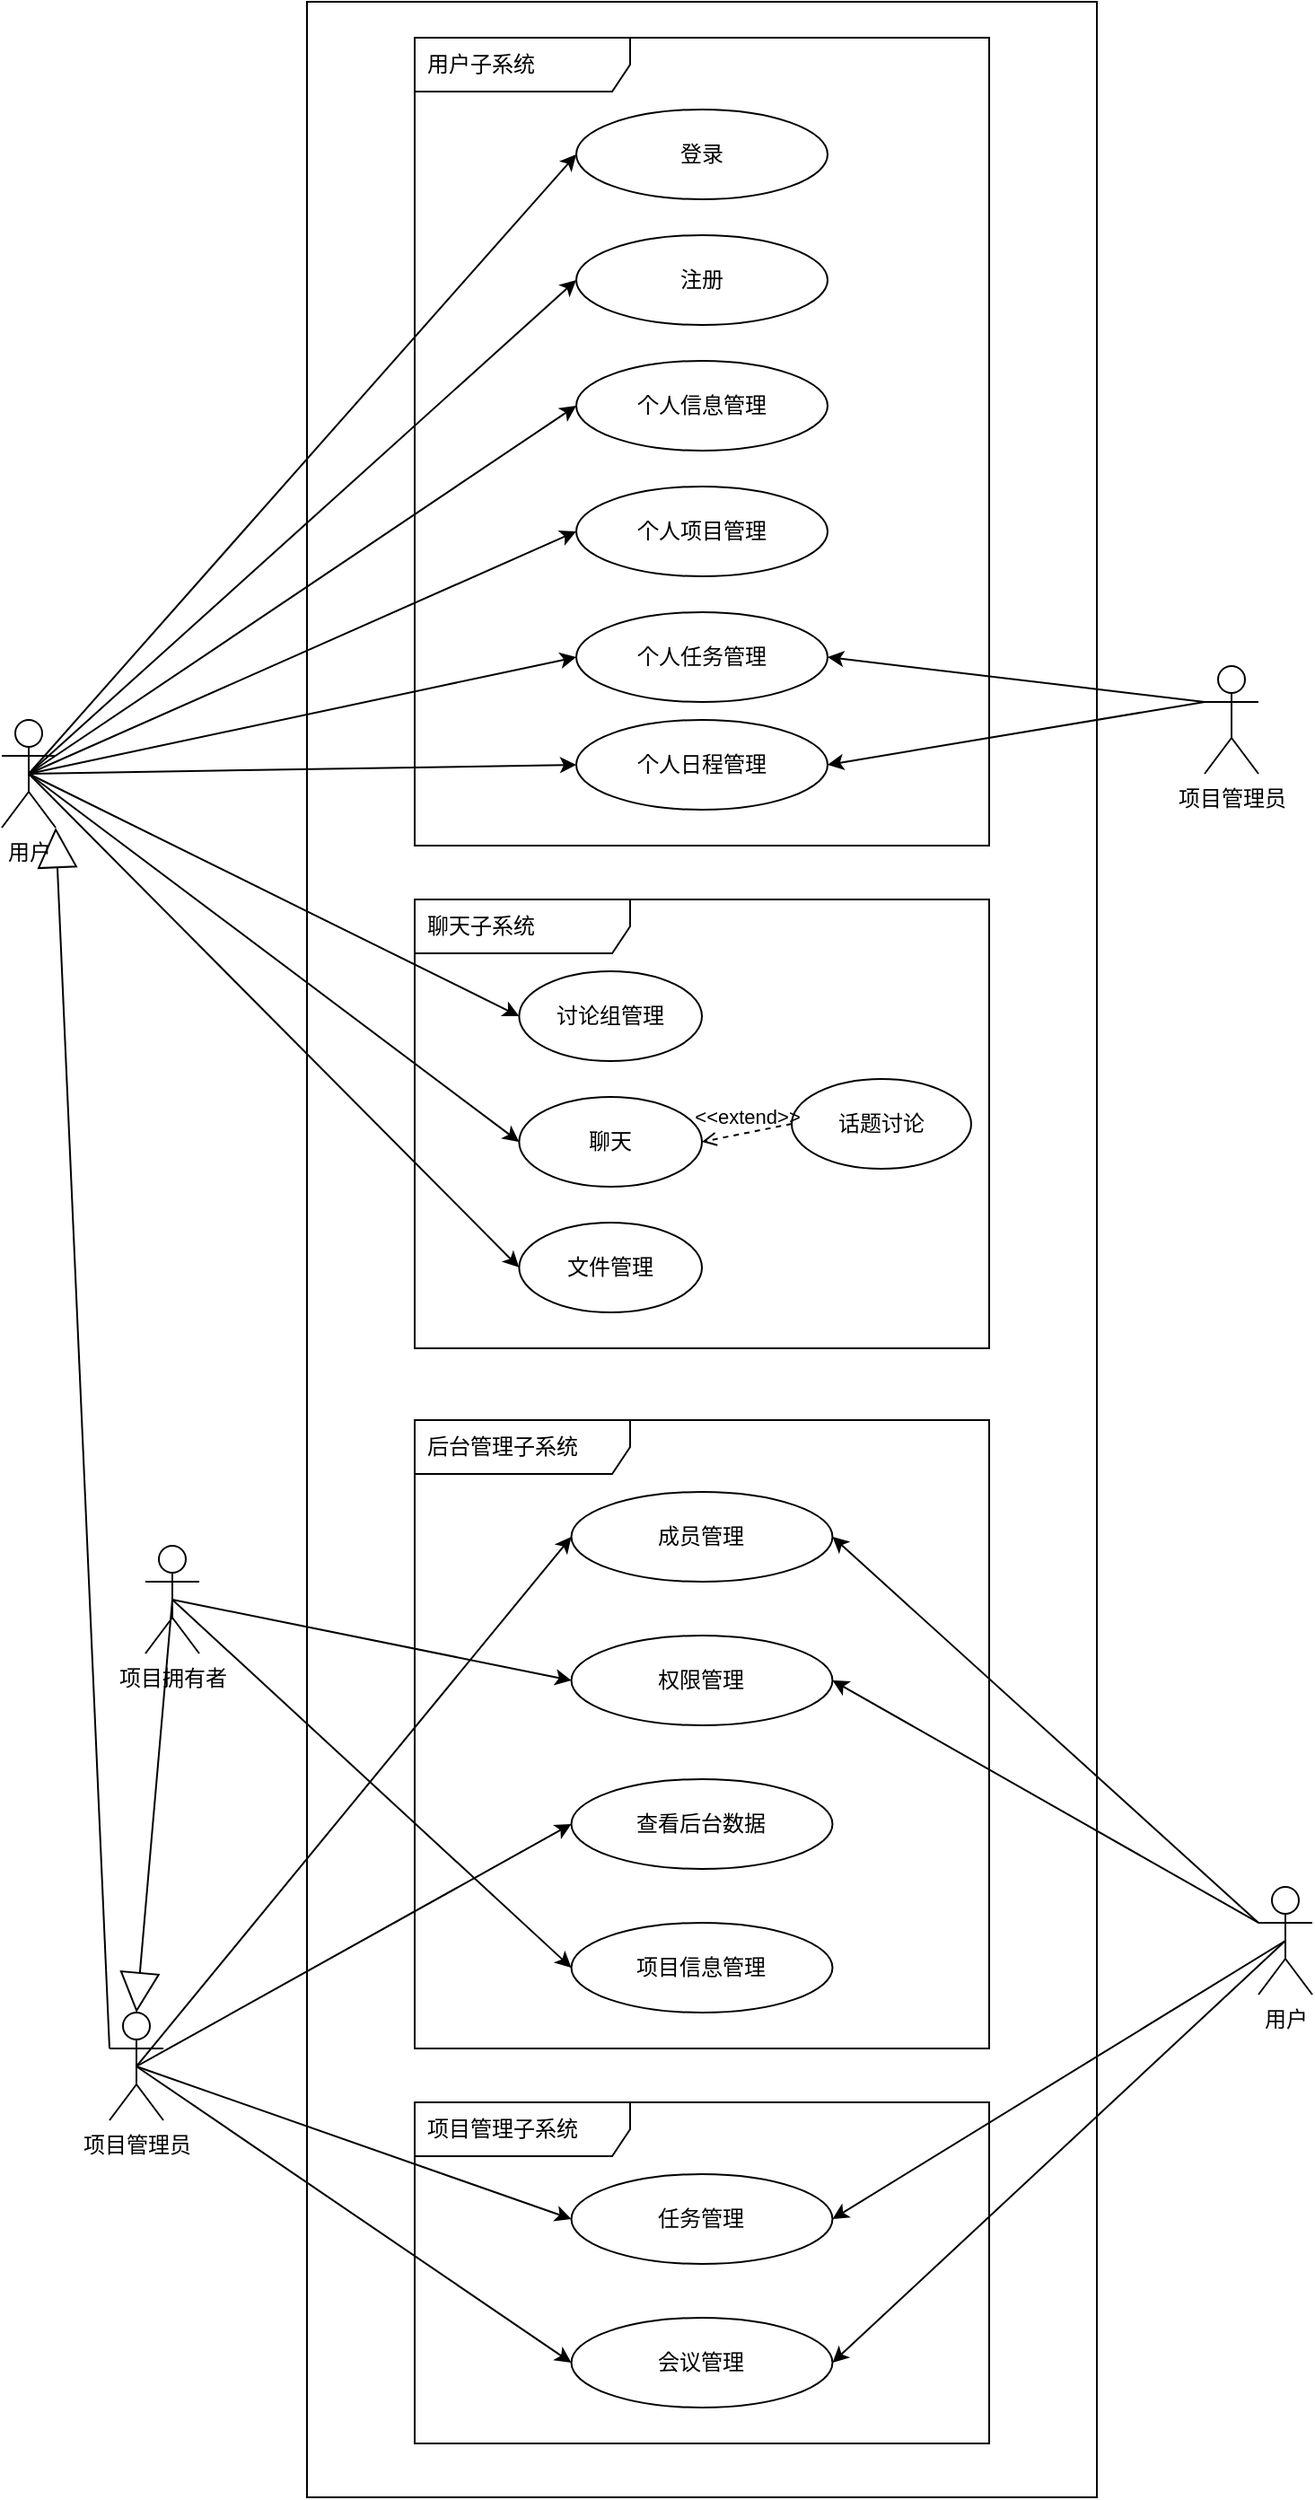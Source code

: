 <mxfile>
    <diagram id="7xAceBHRzUVg6UocVlKi" name="第 1 页">
        <mxGraphModel dx="1760" dy="624" grid="1" gridSize="10" guides="1" tooltips="1" connect="1" arrows="1" fold="1" page="1" pageScale="1" pageWidth="827" pageHeight="1169" background="none" math="0" shadow="0">
            <root>
                <mxCell id="0"/>
                <mxCell id="1" parent="0"/>
                <mxCell id="59" value="" style="whiteSpace=wrap;html=1;" parent="1" vertex="1">
                    <mxGeometry x="160" y="10" width="440" height="1390" as="geometry"/>
                </mxCell>
                <mxCell id="8" style="edgeStyle=none;html=1;exitX=0.5;exitY=0.5;exitDx=0;exitDy=0;exitPerimeter=0;entryX=0;entryY=0.5;entryDx=0;entryDy=0;" parent="1" source="2" target="4" edge="1">
                    <mxGeometry relative="1" as="geometry"/>
                </mxCell>
                <mxCell id="9" style="edgeStyle=none;html=1;exitX=0.5;exitY=0.5;exitDx=0;exitDy=0;exitPerimeter=0;entryX=0;entryY=0.5;entryDx=0;entryDy=0;" parent="1" source="2" target="5" edge="1">
                    <mxGeometry relative="1" as="geometry"/>
                </mxCell>
                <mxCell id="10" style="edgeStyle=none;html=1;exitX=0.5;exitY=0.5;exitDx=0;exitDy=0;exitPerimeter=0;entryX=0;entryY=0.5;entryDx=0;entryDy=0;" parent="1" source="2" target="6" edge="1">
                    <mxGeometry relative="1" as="geometry"/>
                </mxCell>
                <mxCell id="11" style="edgeStyle=none;html=1;exitX=0.5;exitY=0.5;exitDx=0;exitDy=0;exitPerimeter=0;entryX=0;entryY=0.5;entryDx=0;entryDy=0;" parent="1" source="2" target="7" edge="1">
                    <mxGeometry relative="1" as="geometry"/>
                </mxCell>
                <mxCell id="41" style="edgeStyle=none;html=1;exitX=0.5;exitY=0.5;exitDx=0;exitDy=0;exitPerimeter=0;entryX=0;entryY=0.5;entryDx=0;entryDy=0;endArrow=classic;endFill=1;endSize=6;" parent="1" source="2" target="40" edge="1">
                    <mxGeometry relative="1" as="geometry"/>
                </mxCell>
                <mxCell id="47" style="edgeStyle=none;html=1;exitX=0.5;exitY=0.5;exitDx=0;exitDy=0;exitPerimeter=0;entryX=0;entryY=0.5;entryDx=0;entryDy=0;endArrow=classic;endFill=1;endSize=6;" parent="1" source="2" target="43" edge="1">
                    <mxGeometry relative="1" as="geometry"/>
                </mxCell>
                <mxCell id="48" style="edgeStyle=none;html=1;exitX=0.5;exitY=0.5;exitDx=0;exitDy=0;exitPerimeter=0;entryX=0;entryY=0.5;entryDx=0;entryDy=0;endArrow=classic;endFill=1;endSize=6;" parent="1" source="2" target="44" edge="1">
                    <mxGeometry relative="1" as="geometry"/>
                </mxCell>
                <mxCell id="49" style="edgeStyle=none;html=1;exitX=0.5;exitY=0.5;exitDx=0;exitDy=0;exitPerimeter=0;entryX=0;entryY=0.5;entryDx=0;entryDy=0;endArrow=classic;endFill=1;endSize=6;" parent="1" source="2" target="45" edge="1">
                    <mxGeometry relative="1" as="geometry"/>
                </mxCell>
                <mxCell id="68" style="edgeStyle=none;html=1;exitX=0.5;exitY=0.5;exitDx=0;exitDy=0;exitPerimeter=0;entryX=0;entryY=0.5;entryDx=0;entryDy=0;" edge="1" parent="1" source="2" target="67">
                    <mxGeometry relative="1" as="geometry"/>
                </mxCell>
                <mxCell id="2" value="用户" style="shape=umlActor;verticalLabelPosition=bottom;verticalAlign=top;html=1;" parent="1" vertex="1">
                    <mxGeometry x="-10" y="410" width="30" height="60" as="geometry"/>
                </mxCell>
                <mxCell id="3" value="用户子系统" style="shape=umlFrame;whiteSpace=wrap;html=1;width=120;height=30;boundedLbl=1;verticalAlign=middle;align=left;spacingLeft=5;" parent="1" vertex="1">
                    <mxGeometry x="220" y="30" width="320" height="450" as="geometry"/>
                </mxCell>
                <mxCell id="4" value="登录" style="ellipse;whiteSpace=wrap;html=1;" parent="1" vertex="1">
                    <mxGeometry x="310" y="70" width="140" height="50" as="geometry"/>
                </mxCell>
                <mxCell id="5" value="注册" style="ellipse;whiteSpace=wrap;html=1;" parent="1" vertex="1">
                    <mxGeometry x="310" y="140" width="140" height="50" as="geometry"/>
                </mxCell>
                <mxCell id="6" value="个人信息管理" style="ellipse;whiteSpace=wrap;html=1;" parent="1" vertex="1">
                    <mxGeometry x="310" y="210" width="140" height="50" as="geometry"/>
                </mxCell>
                <mxCell id="7" value="个人项目管理" style="ellipse;whiteSpace=wrap;html=1;" parent="1" vertex="1">
                    <mxGeometry x="310" y="280" width="140" height="50" as="geometry"/>
                </mxCell>
                <mxCell id="19" style="edgeStyle=none;html=1;exitX=0.5;exitY=0.5;exitDx=0;exitDy=0;exitPerimeter=0;endArrow=block;endFill=0;endSize=20;entryX=0.5;entryY=0;entryDx=0;entryDy=0;entryPerimeter=0;" parent="1" source="17" target="20" edge="1">
                    <mxGeometry relative="1" as="geometry">
                        <mxPoint x="70" y="1100" as="targetPoint"/>
                    </mxGeometry>
                </mxCell>
                <mxCell id="22" style="edgeStyle=none;html=1;exitX=0.5;exitY=0.5;exitDx=0;exitDy=0;exitPerimeter=0;entryX=0;entryY=0.5;entryDx=0;entryDy=0;endArrow=classic;endFill=1;endSize=6;" parent="1" source="17" target="14" edge="1">
                    <mxGeometry relative="1" as="geometry"/>
                </mxCell>
                <mxCell id="38" style="edgeStyle=none;html=1;exitX=0.5;exitY=0.5;exitDx=0;exitDy=0;exitPerimeter=0;entryX=0;entryY=0.5;entryDx=0;entryDy=0;endArrow=classic;endFill=1;endSize=6;" parent="1" source="17" target="37" edge="1">
                    <mxGeometry relative="1" as="geometry"/>
                </mxCell>
                <mxCell id="17" value="项目拥有者" style="shape=umlActor;verticalLabelPosition=bottom;verticalAlign=top;html=1;" parent="1" vertex="1">
                    <mxGeometry x="70" y="870" width="30" height="60" as="geometry"/>
                </mxCell>
                <mxCell id="24" style="edgeStyle=none;html=1;exitX=0.5;exitY=0.5;exitDx=0;exitDy=0;exitPerimeter=0;entryX=0;entryY=0.5;entryDx=0;entryDy=0;endArrow=classic;endFill=1;endSize=6;" parent="1" source="20" target="16" edge="1">
                    <mxGeometry relative="1" as="geometry"/>
                </mxCell>
                <mxCell id="32" style="edgeStyle=none;html=1;exitX=0.5;exitY=0.5;exitDx=0;exitDy=0;exitPerimeter=0;entryX=0;entryY=0.5;entryDx=0;entryDy=0;endArrow=classic;endFill=1;endSize=6;" parent="1" source="20" target="80" edge="1">
                    <mxGeometry relative="1" as="geometry">
                        <mxPoint x="280" y="1245" as="targetPoint"/>
                    </mxGeometry>
                </mxCell>
                <mxCell id="33" style="edgeStyle=none;html=1;exitX=0.5;exitY=0.5;exitDx=0;exitDy=0;exitPerimeter=0;entryX=0;entryY=0.5;entryDx=0;entryDy=0;endArrow=classic;endFill=1;endSize=6;" parent="1" source="20" target="81" edge="1">
                    <mxGeometry relative="1" as="geometry">
                        <mxPoint x="280" y="1325" as="targetPoint"/>
                    </mxGeometry>
                </mxCell>
                <mxCell id="64" style="edgeStyle=none;html=1;exitX=0.5;exitY=0.5;exitDx=0;exitDy=0;exitPerimeter=0;entryX=0;entryY=0.5;entryDx=0;entryDy=0;" edge="1" parent="1" source="20" target="13">
                    <mxGeometry relative="1" as="geometry"/>
                </mxCell>
                <mxCell id="20" value="项目管理员" style="shape=umlActor;verticalLabelPosition=bottom;verticalAlign=top;html=1;" parent="1" vertex="1">
                    <mxGeometry x="50" y="1130" width="30" height="60" as="geometry"/>
                </mxCell>
                <mxCell id="29" style="edgeStyle=none;html=1;entryX=1;entryY=1;entryDx=0;entryDy=0;entryPerimeter=0;endArrow=block;endFill=0;endSize=20;" parent="1" target="2" edge="1">
                    <mxGeometry relative="1" as="geometry">
                        <mxPoint x="50" y="1150" as="sourcePoint"/>
                        <mxPoint x="90" y="260.0" as="targetPoint"/>
                    </mxGeometry>
                </mxCell>
                <mxCell id="39" value="" style="group" parent="1" vertex="1" connectable="0">
                    <mxGeometry x="220" y="800" width="320" height="350" as="geometry"/>
                </mxCell>
                <mxCell id="12" value="后台管理子系统" style="shape=umlFrame;whiteSpace=wrap;html=1;width=120;height=30;boundedLbl=1;verticalAlign=middle;align=left;spacingLeft=5;" parent="39" vertex="1">
                    <mxGeometry width="320" height="350" as="geometry"/>
                </mxCell>
                <mxCell id="13" value="成员管理" style="ellipse;whiteSpace=wrap;html=1;" parent="39" vertex="1">
                    <mxGeometry x="87.273" y="40" width="145.455" height="50" as="geometry"/>
                </mxCell>
                <mxCell id="14" value="权限管理" style="ellipse;whiteSpace=wrap;html=1;" parent="39" vertex="1">
                    <mxGeometry x="87.273" y="120" width="145.455" height="50" as="geometry"/>
                </mxCell>
                <mxCell id="16" value="查看后台数据" style="ellipse;whiteSpace=wrap;html=1;" parent="39" vertex="1">
                    <mxGeometry x="87.273" y="200" width="145.455" height="50" as="geometry"/>
                </mxCell>
                <mxCell id="37" value="项目信息管理" style="ellipse;whiteSpace=wrap;html=1;" parent="39" vertex="1">
                    <mxGeometry x="87.273" y="280" width="145.455" height="50" as="geometry"/>
                </mxCell>
                <mxCell id="40" value="个人日程管理" style="ellipse;whiteSpace=wrap;html=1;" parent="1" vertex="1">
                    <mxGeometry x="310" y="410" width="140" height="50" as="geometry"/>
                </mxCell>
                <mxCell id="63" style="edgeStyle=none;html=1;exitX=0.5;exitY=0.5;exitDx=0;exitDy=0;exitPerimeter=0;entryX=1;entryY=0.5;entryDx=0;entryDy=0;" edge="1" parent="1" source="62" target="80">
                    <mxGeometry relative="1" as="geometry">
                        <mxPoint x="380" y="1245" as="targetPoint"/>
                    </mxGeometry>
                </mxCell>
                <mxCell id="76" style="edgeStyle=none;html=1;exitX=0;exitY=0.333;exitDx=0;exitDy=0;exitPerimeter=0;entryX=1;entryY=0.5;entryDx=0;entryDy=0;" edge="1" parent="1" source="62" target="13">
                    <mxGeometry relative="1" as="geometry"/>
                </mxCell>
                <mxCell id="77" style="edgeStyle=none;html=1;exitX=0;exitY=0.333;exitDx=0;exitDy=0;exitPerimeter=0;entryX=1;entryY=0.5;entryDx=0;entryDy=0;" edge="1" parent="1" source="62" target="14">
                    <mxGeometry relative="1" as="geometry"/>
                </mxCell>
                <mxCell id="84" style="edgeStyle=none;html=1;exitX=0.5;exitY=0.5;exitDx=0;exitDy=0;exitPerimeter=0;entryX=1;entryY=0.5;entryDx=0;entryDy=0;" edge="1" parent="1" source="62" target="81">
                    <mxGeometry relative="1" as="geometry"/>
                </mxCell>
                <mxCell id="62" value="用户" style="shape=umlActor;verticalLabelPosition=bottom;verticalAlign=top;html=1;" vertex="1" parent="1">
                    <mxGeometry x="690" y="1060" width="30" height="60" as="geometry"/>
                </mxCell>
                <mxCell id="66" value="" style="group" vertex="1" connectable="0" parent="1">
                    <mxGeometry x="220" y="510" width="320" height="250" as="geometry"/>
                </mxCell>
                <mxCell id="42" value="聊天子系统" style="shape=umlFrame;whiteSpace=wrap;html=1;width=120;height=30;boundedLbl=1;verticalAlign=middle;align=left;spacingLeft=5;" parent="66" vertex="1">
                    <mxGeometry width="320" height="250" as="geometry"/>
                </mxCell>
                <mxCell id="43" value="讨论组管理" style="ellipse;whiteSpace=wrap;html=1;" parent="66" vertex="1">
                    <mxGeometry x="58.18" y="40" width="101.82" height="50" as="geometry"/>
                </mxCell>
                <mxCell id="44" value="聊天" style="ellipse;whiteSpace=wrap;html=1;" parent="66" vertex="1">
                    <mxGeometry x="58.18" y="110" width="101.82" height="50" as="geometry"/>
                </mxCell>
                <mxCell id="45" value="文件管理" style="ellipse;whiteSpace=wrap;html=1;" parent="66" vertex="1">
                    <mxGeometry x="58.18" y="180" width="101.82" height="50" as="geometry"/>
                </mxCell>
                <mxCell id="72" value="话题讨论" style="ellipse;whiteSpace=wrap;html=1;" vertex="1" parent="66">
                    <mxGeometry x="210" y="100" width="100" height="50" as="geometry"/>
                </mxCell>
                <mxCell id="73" value="&amp;lt;&amp;lt;extend&amp;gt;&amp;gt;" style="html=1;verticalAlign=bottom;labelBackgroundColor=none;endArrow=open;endFill=0;dashed=1;entryX=1;entryY=0.5;entryDx=0;entryDy=0;exitX=0;exitY=0.5;exitDx=0;exitDy=0;" edge="1" parent="66" source="72" target="44">
                    <mxGeometry width="160" relative="1" as="geometry">
                        <mxPoint x="150" y="50" as="sourcePoint"/>
                        <mxPoint x="310" y="50" as="targetPoint"/>
                    </mxGeometry>
                </mxCell>
                <mxCell id="67" value="个人任务管理" style="ellipse;whiteSpace=wrap;html=1;" vertex="1" parent="1">
                    <mxGeometry x="310" y="350" width="140" height="50" as="geometry"/>
                </mxCell>
                <mxCell id="70" style="edgeStyle=none;html=1;exitX=0;exitY=0.333;exitDx=0;exitDy=0;exitPerimeter=0;entryX=1;entryY=0.5;entryDx=0;entryDy=0;" edge="1" parent="1" source="69" target="67">
                    <mxGeometry relative="1" as="geometry"/>
                </mxCell>
                <mxCell id="71" style="edgeStyle=none;html=1;exitX=0;exitY=0.333;exitDx=0;exitDy=0;exitPerimeter=0;entryX=1;entryY=0.5;entryDx=0;entryDy=0;" edge="1" parent="1" source="69" target="40">
                    <mxGeometry relative="1" as="geometry"/>
                </mxCell>
                <mxCell id="69" value="项目管理员" style="shape=umlActor;verticalLabelPosition=bottom;verticalAlign=top;html=1;" vertex="1" parent="1">
                    <mxGeometry x="660" y="380" width="30" height="60" as="geometry"/>
                </mxCell>
                <mxCell id="78" value="" style="group" vertex="1" connectable="0" parent="1">
                    <mxGeometry x="220" y="1180" width="320" height="190" as="geometry"/>
                </mxCell>
                <mxCell id="79" value="项目管理子系统" style="shape=umlFrame;whiteSpace=wrap;html=1;width=120;height=30;boundedLbl=1;verticalAlign=middle;align=left;spacingLeft=5;" vertex="1" parent="78">
                    <mxGeometry width="320" height="190.0" as="geometry"/>
                </mxCell>
                <mxCell id="80" value="任务管理" style="ellipse;whiteSpace=wrap;html=1;" vertex="1" parent="78">
                    <mxGeometry x="87.27" y="40" width="145.45" height="50" as="geometry"/>
                </mxCell>
                <mxCell id="81" value="会议管理" style="ellipse;whiteSpace=wrap;html=1;" vertex="1" parent="78">
                    <mxGeometry x="87.27" y="120" width="145.45" height="50" as="geometry"/>
                </mxCell>
            </root>
        </mxGraphModel>
    </diagram>
</mxfile>